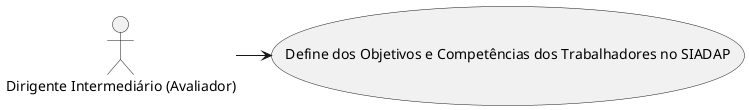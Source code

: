 @startuml
'https://plantuml.com/use-case-diagram

"Dirigente Intermediário (Avaliador)" -> (Define dos Objetivos e Competências dos Trabalhadores no SIADAP)

@enduml